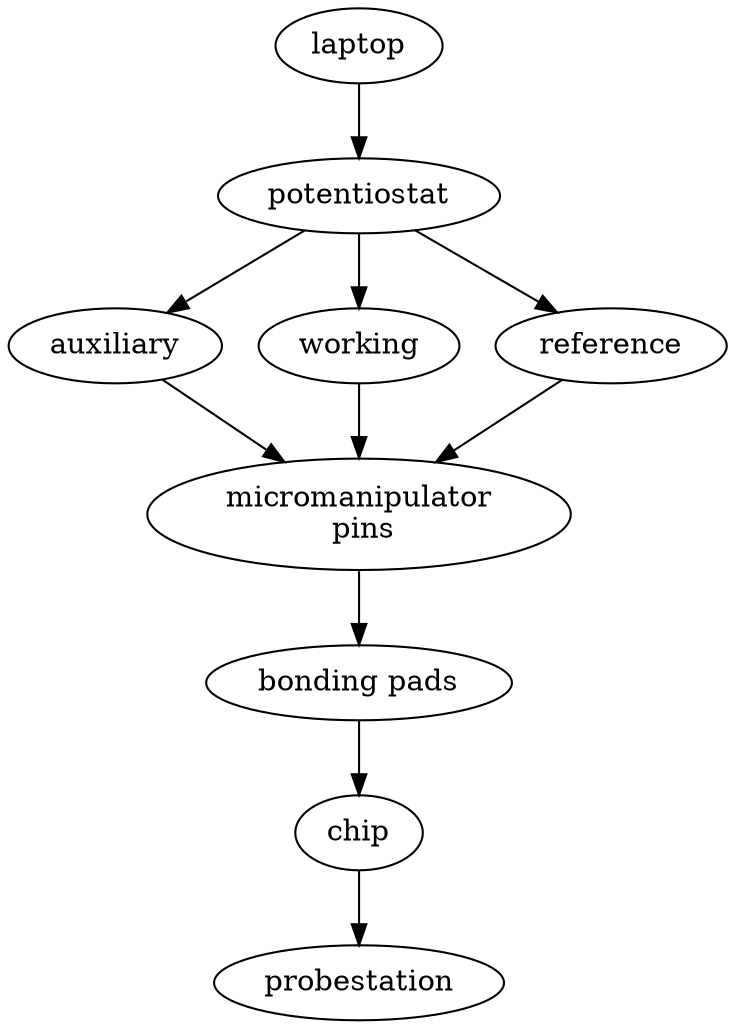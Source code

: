 digraph G {
	laptop -> potentiostat;
	potentiostat -> { auxiliary; working; reference } -> pins -> bonding_pads -> chip -> probestation;
	pins [label="micromanipulator\n pins"];
	bonding_pads [label="bonding pads"];
}
